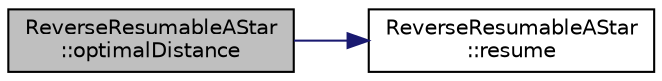 digraph "ReverseResumableAStar::optimalDistance"
{
 // INTERACTIVE_SVG=YES
 // LATEX_PDF_SIZE
  edge [fontname="Helvetica",fontsize="10",labelfontname="Helvetica",labelfontsize="10"];
  node [fontname="Helvetica",fontsize="10",shape=record];
  rankdir="LR";
  Node1 [label="ReverseResumableAStar\l::optimalDistance",height=0.2,width=0.4,color="black", fillcolor="grey75", style="filled", fontcolor="black",tooltip=" "];
  Node1 -> Node2 [color="midnightblue",fontsize="10",style="solid",fontname="Helvetica"];
  Node2 [label="ReverseResumableAStar\l::resume",height=0.2,width=0.4,color="black", fillcolor="white", style="filled",URL="$classReverseResumableAStar.html#a12a7d3d3bdeb36f80fa1ae7c54a2a6cc",tooltip=" "];
}
